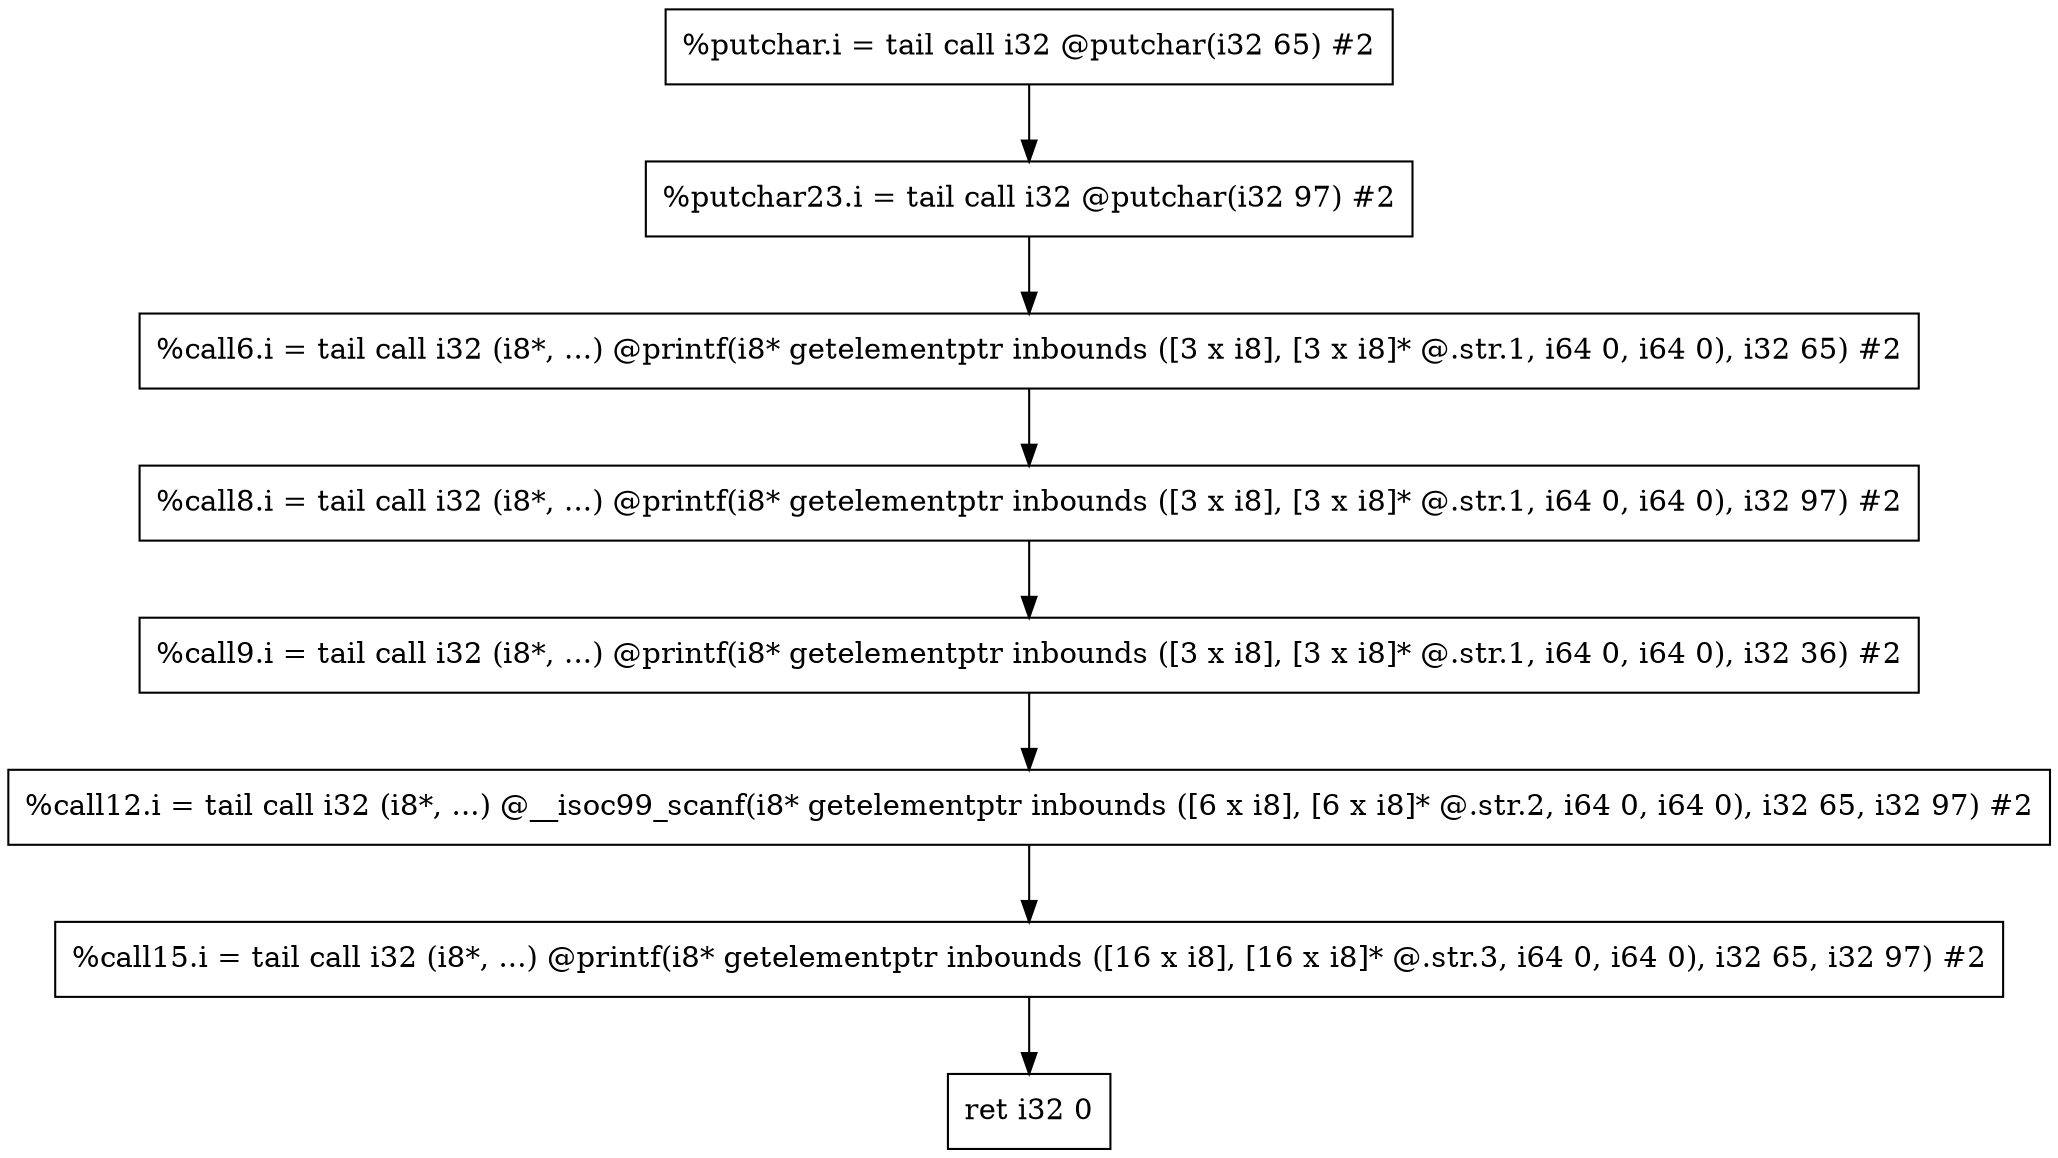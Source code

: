 digraph "CDFG for'main' function" {
	Node0x55a39a07cfc0[shape=record, label="  %putchar.i = tail call i32 @putchar(i32 65) #2"]
	Node0x55a39a07d0e0[shape=record, label="  %putchar23.i = tail call i32 @putchar(i32 97) #2"]
	Node0x55a39a07d1f8[shape=record, label="  %call6.i = tail call i32 (i8*, ...) @printf(i8* getelementptr inbounds ([3 x i8], [3 x i8]* @.str.1, i64 0, i64 0), i32 65) #2"]
	Node0x55a39a07d328[shape=record, label="  %call8.i = tail call i32 (i8*, ...) @printf(i8* getelementptr inbounds ([3 x i8], [3 x i8]* @.str.1, i64 0, i64 0), i32 97) #2"]
	Node0x55a39a07d458[shape=record, label="  %call9.i = tail call i32 (i8*, ...) @printf(i8* getelementptr inbounds ([3 x i8], [3 x i8]* @.str.1, i64 0, i64 0), i32 36) #2"]
	Node0x55a39a07d5a0[shape=record, label="  %call12.i = tail call i32 (i8*, ...) @__isoc99_scanf(i8* getelementptr inbounds ([6 x i8], [6 x i8]* @.str.2, i64 0, i64 0), i32 65, i32 97) #2"]
	Node0x55a39a07d6f0[shape=record, label="  %call15.i = tail call i32 (i8*, ...) @printf(i8* getelementptr inbounds ([16 x i8], [16 x i8]* @.str.3, i64 0, i64 0), i32 65, i32 97) #2"]
	Node0x55a39a07c288[shape=record, label="  ret i32 0"]
	Node0x55a39a07cfc0 -> Node0x55a39a07d0e0
	Node0x55a39a07d0e0 -> Node0x55a39a07d1f8
	Node0x55a39a07d1f8 -> Node0x55a39a07d328
	Node0x55a39a07d328 -> Node0x55a39a07d458
	Node0x55a39a07d458 -> Node0x55a39a07d5a0
	Node0x55a39a07d5a0 -> Node0x55a39a07d6f0
	Node0x55a39a07d6f0 -> Node0x55a39a07c288
edge [color=red]
}
